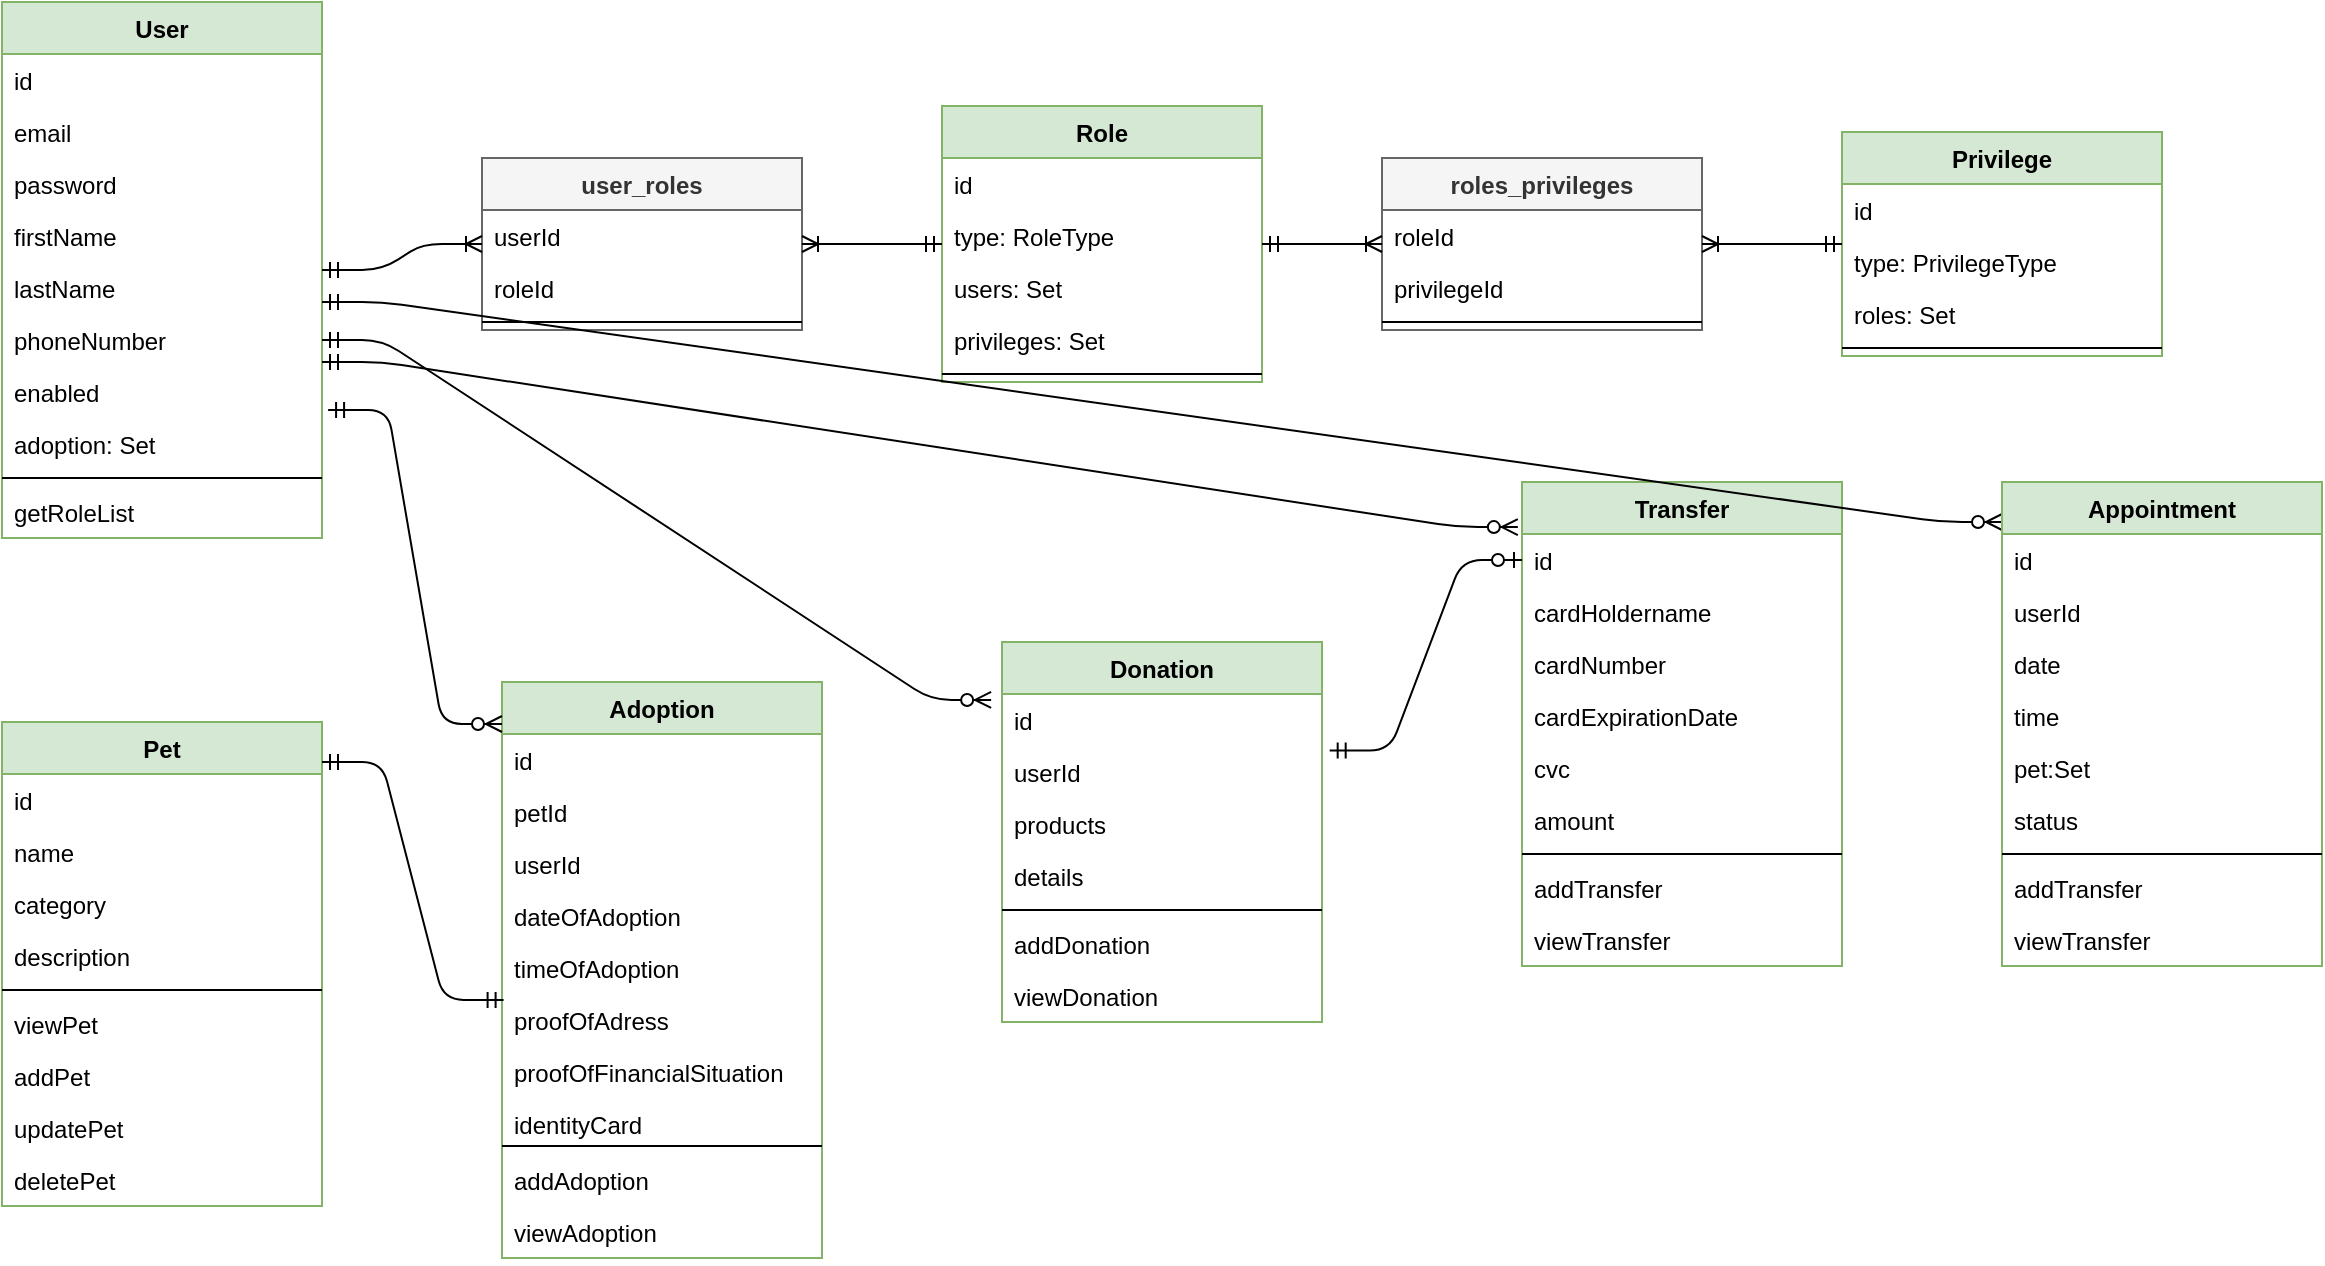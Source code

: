 <mxfile version="14.7.4" type="embed" pages="2"><diagram id="1iNeDtqRumntLxgnwPfv" name="db"><mxGraphModel dx="1148" dy="421" grid="1" gridSize="10" guides="1" tooltips="1" connect="1" arrows="1" fold="1" page="1" pageScale="1" pageWidth="850" pageHeight="1100" math="0" shadow="0"><root><mxCell id="0"/><mxCell id="1" parent="0"/><mxCell id="108" value="User" style="swimlane;fontStyle=1;align=center;verticalAlign=top;childLayout=stackLayout;horizontal=1;startSize=26;horizontalStack=0;resizeParent=1;resizeParentMax=0;resizeLast=0;collapsible=1;marginBottom=0;fillColor=#d5e8d4;strokeColor=#82b366;" parent="1" vertex="1"><mxGeometry x="40" y="40" width="160" height="268" as="geometry"/></mxCell><mxCell id="109" value="id" style="text;strokeColor=none;fillColor=none;align=left;verticalAlign=top;spacingLeft=4;spacingRight=4;overflow=hidden;rotatable=0;points=[[0,0.5],[1,0.5]];portConstraint=eastwest;" parent="108" vertex="1"><mxGeometry y="26" width="160" height="26" as="geometry"/></mxCell><mxCell id="110" value="email" style="text;strokeColor=none;fillColor=none;align=left;verticalAlign=top;spacingLeft=4;spacingRight=4;overflow=hidden;rotatable=0;points=[[0,0.5],[1,0.5]];portConstraint=eastwest;" parent="108" vertex="1"><mxGeometry y="52" width="160" height="26" as="geometry"/></mxCell><mxCell id="111" value="password" style="text;strokeColor=none;fillColor=none;align=left;verticalAlign=top;spacingLeft=4;spacingRight=4;overflow=hidden;rotatable=0;points=[[0,0.5],[1,0.5]];portConstraint=eastwest;" parent="108" vertex="1"><mxGeometry y="78" width="160" height="26" as="geometry"/></mxCell><mxCell id="113" value="firstName" style="text;strokeColor=none;fillColor=none;align=left;verticalAlign=top;spacingLeft=4;spacingRight=4;overflow=hidden;rotatable=0;points=[[0,0.5],[1,0.5]];portConstraint=eastwest;" parent="108" vertex="1"><mxGeometry y="104" width="160" height="26" as="geometry"/></mxCell><mxCell id="114" value="lastName" style="text;strokeColor=none;fillColor=none;align=left;verticalAlign=top;spacingLeft=4;spacingRight=4;overflow=hidden;rotatable=0;points=[[0,0.5],[1,0.5]];portConstraint=eastwest;" parent="108" vertex="1"><mxGeometry y="130" width="160" height="26" as="geometry"/></mxCell><mxCell id="115" value="phoneNumber" style="text;strokeColor=none;fillColor=none;align=left;verticalAlign=top;spacingLeft=4;spacingRight=4;overflow=hidden;rotatable=0;points=[[0,0.5],[1,0.5]];portConstraint=eastwest;" parent="108" vertex="1"><mxGeometry y="156" width="160" height="26" as="geometry"/></mxCell><mxCell id="183" value="enabled" style="text;strokeColor=none;fillColor=none;align=left;verticalAlign=top;spacingLeft=4;spacingRight=4;overflow=hidden;rotatable=0;points=[[0,0.5],[1,0.5]];portConstraint=eastwest;" parent="108" vertex="1"><mxGeometry y="182" width="160" height="26" as="geometry"/></mxCell><mxCell id="208" value="adoption: Set" style="text;strokeColor=none;fillColor=none;align=left;verticalAlign=top;spacingLeft=4;spacingRight=4;overflow=hidden;rotatable=0;points=[[0,0.5],[1,0.5]];portConstraint=eastwest;" vertex="1" parent="108"><mxGeometry y="208" width="160" height="26" as="geometry"/></mxCell><mxCell id="116" value="" style="line;strokeWidth=1;fillColor=none;align=left;verticalAlign=middle;spacingTop=-1;spacingLeft=3;spacingRight=3;rotatable=0;labelPosition=right;points=[];portConstraint=eastwest;" parent="108" vertex="1"><mxGeometry y="234" width="160" height="8" as="geometry"/></mxCell><mxCell id="117" value="getRoleList" style="text;strokeColor=none;fillColor=none;align=left;verticalAlign=top;spacingLeft=4;spacingRight=4;overflow=hidden;rotatable=0;points=[[0,0.5],[1,0.5]];portConstraint=eastwest;" parent="108" vertex="1"><mxGeometry y="242" width="160" height="26" as="geometry"/></mxCell><mxCell id="131" value="Role" style="swimlane;fontStyle=1;align=center;verticalAlign=top;childLayout=stackLayout;horizontal=1;startSize=26;horizontalStack=0;resizeParent=1;resizeParentMax=0;resizeLast=0;collapsible=1;marginBottom=0;fillColor=#d5e8d4;strokeColor=#82b366;" parent="1" vertex="1"><mxGeometry x="510" y="92" width="160" height="138" as="geometry"/></mxCell><mxCell id="132" value="id" style="text;strokeColor=none;fillColor=none;align=left;verticalAlign=top;spacingLeft=4;spacingRight=4;overflow=hidden;rotatable=0;points=[[0,0.5],[1,0.5]];portConstraint=eastwest;" parent="131" vertex="1"><mxGeometry y="26" width="160" height="26" as="geometry"/></mxCell><mxCell id="133" value="type: RoleType" style="text;strokeColor=none;fillColor=none;align=left;verticalAlign=top;spacingLeft=4;spacingRight=4;overflow=hidden;rotatable=0;points=[[0,0.5],[1,0.5]];portConstraint=eastwest;" parent="131" vertex="1"><mxGeometry y="52" width="160" height="26" as="geometry"/></mxCell><mxCell id="138" value="users: Set" style="text;strokeColor=none;fillColor=none;align=left;verticalAlign=top;spacingLeft=4;spacingRight=4;overflow=hidden;rotatable=0;points=[[0,0.5],[1,0.5]];portConstraint=eastwest;" parent="131" vertex="1"><mxGeometry y="78" width="160" height="26" as="geometry"/></mxCell><mxCell id="152" value="privileges: Set" style="text;strokeColor=none;fillColor=none;align=left;verticalAlign=top;spacingLeft=4;spacingRight=4;overflow=hidden;rotatable=0;points=[[0,0.5],[1,0.5]];portConstraint=eastwest;" parent="131" vertex="1"><mxGeometry y="104" width="160" height="26" as="geometry"/></mxCell><mxCell id="139" value="" style="line;strokeWidth=1;fillColor=none;align=left;verticalAlign=middle;spacingTop=-1;spacingLeft=3;spacingRight=3;rotatable=0;labelPosition=right;points=[];portConstraint=eastwest;" parent="131" vertex="1"><mxGeometry y="130" width="160" height="8" as="geometry"/></mxCell><mxCell id="154" value="Privilege" style="swimlane;fontStyle=1;align=center;verticalAlign=top;childLayout=stackLayout;horizontal=1;startSize=26;horizontalStack=0;resizeParent=1;resizeParentMax=0;resizeLast=0;collapsible=1;marginBottom=0;fillColor=#d5e8d4;strokeColor=#82b366;" parent="1" vertex="1"><mxGeometry x="960" y="105" width="160" height="112" as="geometry"/></mxCell><mxCell id="155" value="id" style="text;strokeColor=none;fillColor=none;align=left;verticalAlign=top;spacingLeft=4;spacingRight=4;overflow=hidden;rotatable=0;points=[[0,0.5],[1,0.5]];portConstraint=eastwest;" parent="154" vertex="1"><mxGeometry y="26" width="160" height="26" as="geometry"/></mxCell><mxCell id="156" value="type: PrivilegeType" style="text;strokeColor=none;fillColor=none;align=left;verticalAlign=top;spacingLeft=4;spacingRight=4;overflow=hidden;rotatable=0;points=[[0,0.5],[1,0.5]];portConstraint=eastwest;" parent="154" vertex="1"><mxGeometry y="52" width="160" height="26" as="geometry"/></mxCell><mxCell id="158" value="roles: Set" style="text;strokeColor=none;fillColor=none;align=left;verticalAlign=top;spacingLeft=4;spacingRight=4;overflow=hidden;rotatable=0;points=[[0,0.5],[1,0.5]];portConstraint=eastwest;" parent="154" vertex="1"><mxGeometry y="78" width="160" height="26" as="geometry"/></mxCell><mxCell id="160" value="" style="line;strokeWidth=1;fillColor=none;align=left;verticalAlign=middle;spacingTop=-1;spacingLeft=3;spacingRight=3;rotatable=0;labelPosition=right;points=[];portConstraint=eastwest;" parent="154" vertex="1"><mxGeometry y="104" width="160" height="8" as="geometry"/></mxCell><mxCell id="162" value="roles_privileges" style="swimlane;fontStyle=1;align=center;verticalAlign=top;childLayout=stackLayout;horizontal=1;startSize=26;horizontalStack=0;resizeParent=1;resizeParentMax=0;resizeLast=0;collapsible=1;marginBottom=0;fillColor=#f5f5f5;strokeColor=#666666;fontColor=#333333;" parent="1" vertex="1"><mxGeometry x="730" y="118" width="160" height="86" as="geometry"/></mxCell><mxCell id="163" value="roleId" style="text;strokeColor=none;fillColor=none;align=left;verticalAlign=top;spacingLeft=4;spacingRight=4;overflow=hidden;rotatable=0;points=[[0,0.5],[1,0.5]];portConstraint=eastwest;" parent="162" vertex="1"><mxGeometry y="26" width="160" height="26" as="geometry"/></mxCell><mxCell id="164" value="privilegeId" style="text;strokeColor=none;fillColor=none;align=left;verticalAlign=top;spacingLeft=4;spacingRight=4;overflow=hidden;rotatable=0;points=[[0,0.5],[1,0.5]];portConstraint=eastwest;" parent="162" vertex="1"><mxGeometry y="52" width="160" height="26" as="geometry"/></mxCell><mxCell id="168" value="" style="line;strokeWidth=1;fillColor=none;align=left;verticalAlign=middle;spacingTop=-1;spacingLeft=3;spacingRight=3;rotatable=0;labelPosition=right;points=[];portConstraint=eastwest;" parent="162" vertex="1"><mxGeometry y="78" width="160" height="8" as="geometry"/></mxCell><mxCell id="171" value="user_roles" style="swimlane;fontStyle=1;align=center;verticalAlign=top;childLayout=stackLayout;horizontal=1;startSize=26;horizontalStack=0;resizeParent=1;resizeParentMax=0;resizeLast=0;collapsible=1;marginBottom=0;fillColor=#f5f5f5;strokeColor=#666666;fontColor=#333333;" parent="1" vertex="1"><mxGeometry x="280" y="118" width="160" height="86" as="geometry"/></mxCell><mxCell id="172" value="userId" style="text;strokeColor=none;fillColor=none;align=left;verticalAlign=top;spacingLeft=4;spacingRight=4;overflow=hidden;rotatable=0;points=[[0,0.5],[1,0.5]];portConstraint=eastwest;" parent="171" vertex="1"><mxGeometry y="26" width="160" height="26" as="geometry"/></mxCell><mxCell id="173" value="roleId" style="text;strokeColor=none;fillColor=none;align=left;verticalAlign=top;spacingLeft=4;spacingRight=4;overflow=hidden;rotatable=0;points=[[0,0.5],[1,0.5]];portConstraint=eastwest;" parent="171" vertex="1"><mxGeometry y="52" width="160" height="26" as="geometry"/></mxCell><mxCell id="174" value="" style="line;strokeWidth=1;fillColor=none;align=left;verticalAlign=middle;spacingTop=-1;spacingLeft=3;spacingRight=3;rotatable=0;labelPosition=right;points=[];portConstraint=eastwest;" parent="171" vertex="1"><mxGeometry y="78" width="160" height="8" as="geometry"/></mxCell><mxCell id="176" value="" style="edgeStyle=entityRelationEdgeStyle;fontSize=12;html=1;endArrow=ERoneToMany;startArrow=ERmandOne;" parent="1" source="108" target="171" edge="1"><mxGeometry width="100" height="100" relative="1" as="geometry"><mxPoint x="300" y="245" as="sourcePoint"/><mxPoint x="400" y="245" as="targetPoint"/></mxGeometry></mxCell><mxCell id="177" value="" style="edgeStyle=entityRelationEdgeStyle;fontSize=12;html=1;endArrow=ERoneToMany;startArrow=ERmandOne;" parent="1" source="131" target="171" edge="1"><mxGeometry width="100" height="100" relative="1" as="geometry"><mxPoint x="480" y="215" as="sourcePoint"/><mxPoint x="440" y="308" as="targetPoint"/></mxGeometry></mxCell><mxCell id="178" value="" style="edgeStyle=entityRelationEdgeStyle;fontSize=12;html=1;endArrow=ERoneToMany;startArrow=ERmandOne;" parent="1" source="131" target="162" edge="1"><mxGeometry width="100" height="100" relative="1" as="geometry"><mxPoint x="600" y="344.0" as="sourcePoint"/><mxPoint x="670" y="305" as="targetPoint"/></mxGeometry></mxCell><mxCell id="179" value="" style="edgeStyle=entityRelationEdgeStyle;fontSize=12;html=1;endArrow=ERoneToMany;startArrow=ERmandOne;" parent="1" source="154" target="162" edge="1"><mxGeometry width="100" height="100" relative="1" as="geometry"><mxPoint x="940" y="425.0" as="sourcePoint"/><mxPoint x="830" y="425" as="targetPoint"/></mxGeometry></mxCell><mxCell id="184" value="Pet" style="swimlane;fontStyle=1;align=center;verticalAlign=top;childLayout=stackLayout;horizontal=1;startSize=26;horizontalStack=0;resizeParent=1;resizeParentMax=0;resizeLast=0;collapsible=1;marginBottom=0;fillColor=#d5e8d4;strokeColor=#82b366;" vertex="1" parent="1"><mxGeometry x="40" y="400" width="160" height="242" as="geometry"/></mxCell><mxCell id="185" value="id" style="text;strokeColor=none;fillColor=none;align=left;verticalAlign=top;spacingLeft=4;spacingRight=4;overflow=hidden;rotatable=0;points=[[0,0.5],[1,0.5]];portConstraint=eastwest;" vertex="1" parent="184"><mxGeometry y="26" width="160" height="26" as="geometry"/></mxCell><mxCell id="186" value="name" style="text;strokeColor=none;fillColor=none;align=left;verticalAlign=top;spacingLeft=4;spacingRight=4;overflow=hidden;rotatable=0;points=[[0,0.5],[1,0.5]];portConstraint=eastwest;" vertex="1" parent="184"><mxGeometry y="52" width="160" height="26" as="geometry"/></mxCell><mxCell id="188" value="category" style="text;strokeColor=none;fillColor=none;align=left;verticalAlign=top;spacingLeft=4;spacingRight=4;overflow=hidden;rotatable=0;points=[[0,0.5],[1,0.5]];portConstraint=eastwest;" vertex="1" parent="184"><mxGeometry y="78" width="160" height="26" as="geometry"/></mxCell><mxCell id="187" value="description" style="text;strokeColor=none;fillColor=none;align=left;verticalAlign=top;spacingLeft=4;spacingRight=4;overflow=hidden;rotatable=0;points=[[0,0.5],[1,0.5]];portConstraint=eastwest;" vertex="1" parent="184"><mxGeometry y="104" width="160" height="26" as="geometry"/></mxCell><mxCell id="190" value="" style="line;strokeWidth=1;fillColor=none;align=left;verticalAlign=middle;spacingTop=-1;spacingLeft=3;spacingRight=3;rotatable=0;labelPosition=right;points=[];portConstraint=eastwest;" vertex="1" parent="184"><mxGeometry y="130" width="160" height="8" as="geometry"/></mxCell><mxCell id="194" value="viewPet" style="text;strokeColor=none;fillColor=none;align=left;verticalAlign=top;spacingLeft=4;spacingRight=4;overflow=hidden;rotatable=0;points=[[0,0.5],[1,0.5]];portConstraint=eastwest;" vertex="1" parent="184"><mxGeometry y="138" width="160" height="26" as="geometry"/></mxCell><mxCell id="191" value="addPet" style="text;strokeColor=none;fillColor=none;align=left;verticalAlign=top;spacingLeft=4;spacingRight=4;overflow=hidden;rotatable=0;points=[[0,0.5],[1,0.5]];portConstraint=eastwest;" vertex="1" parent="184"><mxGeometry y="164" width="160" height="26" as="geometry"/></mxCell><mxCell id="192" value="updatePet" style="text;strokeColor=none;fillColor=none;align=left;verticalAlign=top;spacingLeft=4;spacingRight=4;overflow=hidden;rotatable=0;points=[[0,0.5],[1,0.5]];portConstraint=eastwest;" vertex="1" parent="184"><mxGeometry y="190" width="160" height="26" as="geometry"/></mxCell><mxCell id="193" value="deletePet" style="text;strokeColor=none;fillColor=none;align=left;verticalAlign=top;spacingLeft=4;spacingRight=4;overflow=hidden;rotatable=0;points=[[0,0.5],[1,0.5]];portConstraint=eastwest;" vertex="1" parent="184"><mxGeometry y="216" width="160" height="26" as="geometry"/></mxCell><mxCell id="195" value="Adoption" style="swimlane;fontStyle=1;align=center;verticalAlign=top;childLayout=stackLayout;horizontal=1;startSize=26;horizontalStack=0;resizeParent=1;resizeParentMax=0;resizeLast=0;collapsible=1;marginBottom=0;fillColor=#d5e8d4;strokeColor=#82b366;" vertex="1" parent="1"><mxGeometry x="290" y="380" width="160" height="288" as="geometry"/></mxCell><mxCell id="196" value="id" style="text;strokeColor=none;fillColor=none;align=left;verticalAlign=top;spacingLeft=4;spacingRight=4;overflow=hidden;rotatable=0;points=[[0,0.5],[1,0.5]];portConstraint=eastwest;" vertex="1" parent="195"><mxGeometry y="26" width="160" height="26" as="geometry"/></mxCell><mxCell id="206" value="petId" style="text;strokeColor=none;fillColor=none;align=left;verticalAlign=top;spacingLeft=4;spacingRight=4;overflow=hidden;rotatable=0;points=[[0,0.5],[1,0.5]];portConstraint=eastwest;" vertex="1" parent="195"><mxGeometry y="52" width="160" height="26" as="geometry"/></mxCell><mxCell id="207" value="userId" style="text;strokeColor=none;fillColor=none;align=left;verticalAlign=top;spacingLeft=4;spacingRight=4;overflow=hidden;rotatable=0;points=[[0,0.5],[1,0.5]];portConstraint=eastwest;" vertex="1" parent="195"><mxGeometry y="78" width="160" height="26" as="geometry"/></mxCell><mxCell id="197" value="dateOfAdoption" style="text;strokeColor=none;fillColor=none;align=left;verticalAlign=top;spacingLeft=4;spacingRight=4;overflow=hidden;rotatable=0;points=[[0,0.5],[1,0.5]];portConstraint=eastwest;" vertex="1" parent="195"><mxGeometry y="104" width="160" height="26" as="geometry"/></mxCell><mxCell id="198" value="timeOfAdoption" style="text;strokeColor=none;fillColor=none;align=left;verticalAlign=top;spacingLeft=4;spacingRight=4;overflow=hidden;rotatable=0;points=[[0,0.5],[1,0.5]];portConstraint=eastwest;" vertex="1" parent="195"><mxGeometry y="130" width="160" height="26" as="geometry"/></mxCell><mxCell id="199" value="proofOfAdress" style="text;strokeColor=none;fillColor=none;align=left;verticalAlign=top;spacingLeft=4;spacingRight=4;overflow=hidden;rotatable=0;points=[[0,0.5],[1,0.5]];portConstraint=eastwest;" vertex="1" parent="195"><mxGeometry y="156" width="160" height="26" as="geometry"/></mxCell><mxCell id="205" value="proofOfFinancialSituation" style="text;strokeColor=none;fillColor=none;align=left;verticalAlign=top;spacingLeft=4;spacingRight=4;overflow=hidden;rotatable=0;points=[[0,0.5],[1,0.5]];portConstraint=eastwest;" vertex="1" parent="195"><mxGeometry y="182" width="160" height="26" as="geometry"/></mxCell><mxCell id="201" value="identityCard" style="text;strokeColor=none;fillColor=none;align=left;verticalAlign=top;spacingLeft=4;spacingRight=4;overflow=hidden;rotatable=0;points=[[0,0.5],[1,0.5]];portConstraint=eastwest;" vertex="1" parent="195"><mxGeometry y="208" width="160" height="20" as="geometry"/></mxCell><mxCell id="200" value="" style="line;strokeWidth=1;fillColor=none;align=left;verticalAlign=middle;spacingTop=-1;spacingLeft=3;spacingRight=3;rotatable=0;labelPosition=right;points=[];portConstraint=eastwest;" vertex="1" parent="195"><mxGeometry y="228" width="160" height="8" as="geometry"/></mxCell><mxCell id="209" value="addAdoption" style="text;strokeColor=none;fillColor=none;align=left;verticalAlign=top;spacingLeft=4;spacingRight=4;overflow=hidden;rotatable=0;points=[[0,0.5],[1,0.5]];portConstraint=eastwest;" vertex="1" parent="195"><mxGeometry y="236" width="160" height="26" as="geometry"/></mxCell><mxCell id="203" value="viewAdoption" style="text;strokeColor=none;fillColor=none;align=left;verticalAlign=top;spacingLeft=4;spacingRight=4;overflow=hidden;rotatable=0;points=[[0,0.5],[1,0.5]];portConstraint=eastwest;" vertex="1" parent="195"><mxGeometry y="262" width="160" height="26" as="geometry"/></mxCell><mxCell id="211" value="" style="edgeStyle=entityRelationEdgeStyle;fontSize=12;html=1;endArrow=ERmandOne;startArrow=ERmandOne;entryX=0.005;entryY=1.115;entryDx=0;entryDy=0;entryPerimeter=0;" edge="1" parent="1" target="198"><mxGeometry width="100" height="100" relative="1" as="geometry"><mxPoint x="200" y="420" as="sourcePoint"/><mxPoint x="300" y="320" as="targetPoint"/></mxGeometry></mxCell><mxCell id="212" value="Donation" style="swimlane;fontStyle=1;align=center;verticalAlign=top;childLayout=stackLayout;horizontal=1;startSize=26;horizontalStack=0;resizeParent=1;resizeParentMax=0;resizeLast=0;collapsible=1;marginBottom=0;fillColor=#d5e8d4;strokeColor=#82b366;" vertex="1" parent="1"><mxGeometry x="540" y="360" width="160" height="190" as="geometry"/></mxCell><mxCell id="213" value="id" style="text;strokeColor=none;fillColor=none;align=left;verticalAlign=top;spacingLeft=4;spacingRight=4;overflow=hidden;rotatable=0;points=[[0,0.5],[1,0.5]];portConstraint=eastwest;" vertex="1" parent="212"><mxGeometry y="26" width="160" height="26" as="geometry"/></mxCell><mxCell id="215" value="userId" style="text;strokeColor=none;fillColor=none;align=left;verticalAlign=top;spacingLeft=4;spacingRight=4;overflow=hidden;rotatable=0;points=[[0,0.5],[1,0.5]];portConstraint=eastwest;" vertex="1" parent="212"><mxGeometry y="52" width="160" height="26" as="geometry"/></mxCell><mxCell id="216" value="products" style="text;strokeColor=none;fillColor=none;align=left;verticalAlign=top;spacingLeft=4;spacingRight=4;overflow=hidden;rotatable=0;points=[[0,0.5],[1,0.5]];portConstraint=eastwest;" vertex="1" parent="212"><mxGeometry y="78" width="160" height="26" as="geometry"/></mxCell><mxCell id="217" value="details" style="text;strokeColor=none;fillColor=none;align=left;verticalAlign=top;spacingLeft=4;spacingRight=4;overflow=hidden;rotatable=0;points=[[0,0.5],[1,0.5]];portConstraint=eastwest;" vertex="1" parent="212"><mxGeometry y="104" width="160" height="26" as="geometry"/></mxCell><mxCell id="221" value="" style="line;strokeWidth=1;fillColor=none;align=left;verticalAlign=middle;spacingTop=-1;spacingLeft=3;spacingRight=3;rotatable=0;labelPosition=right;points=[];portConstraint=eastwest;" vertex="1" parent="212"><mxGeometry y="130" width="160" height="8" as="geometry"/></mxCell><mxCell id="222" value="addDonation" style="text;strokeColor=none;fillColor=none;align=left;verticalAlign=top;spacingLeft=4;spacingRight=4;overflow=hidden;rotatable=0;points=[[0,0.5],[1,0.5]];portConstraint=eastwest;" vertex="1" parent="212"><mxGeometry y="138" width="160" height="26" as="geometry"/></mxCell><mxCell id="223" value="viewDonation" style="text;strokeColor=none;fillColor=none;align=left;verticalAlign=top;spacingLeft=4;spacingRight=4;overflow=hidden;rotatable=0;points=[[0,0.5],[1,0.5]];portConstraint=eastwest;" vertex="1" parent="212"><mxGeometry y="164" width="160" height="26" as="geometry"/></mxCell><mxCell id="225" value="" style="edgeStyle=entityRelationEdgeStyle;fontSize=12;html=1;endArrow=ERzeroToMany;startArrow=ERmandOne;exitX=1;exitY=0.5;exitDx=0;exitDy=0;entryX=-0.034;entryY=0.115;entryDx=0;entryDy=0;entryPerimeter=0;" edge="1" parent="1" source="115" target="213"><mxGeometry width="100" height="100" relative="1" as="geometry"><mxPoint x="420" y="420" as="sourcePoint"/><mxPoint x="520" y="320" as="targetPoint"/></mxGeometry></mxCell><mxCell id="226" value="" style="edgeStyle=entityRelationEdgeStyle;fontSize=12;html=1;endArrow=ERzeroToMany;startArrow=ERmandOne;exitX=1.019;exitY=0.846;exitDx=0;exitDy=0;exitPerimeter=0;" edge="1" parent="1" source="183"><mxGeometry width="100" height="100" relative="1" as="geometry"><mxPoint x="-30" y="290" as="sourcePoint"/><mxPoint x="290" y="401" as="targetPoint"/></mxGeometry></mxCell><mxCell id="227" value="Transfer" style="swimlane;fontStyle=1;align=center;verticalAlign=top;childLayout=stackLayout;horizontal=1;startSize=26;horizontalStack=0;resizeParent=1;resizeParentMax=0;resizeLast=0;collapsible=1;marginBottom=0;fillColor=#d5e8d4;strokeColor=#82b366;" vertex="1" parent="1"><mxGeometry x="800" y="280" width="160" height="242" as="geometry"/></mxCell><mxCell id="228" value="id" style="text;strokeColor=none;fillColor=none;align=left;verticalAlign=top;spacingLeft=4;spacingRight=4;overflow=hidden;rotatable=0;points=[[0,0.5],[1,0.5]];portConstraint=eastwest;" vertex="1" parent="227"><mxGeometry y="26" width="160" height="26" as="geometry"/></mxCell><mxCell id="229" value="cardHoldername" style="text;strokeColor=none;fillColor=none;align=left;verticalAlign=top;spacingLeft=4;spacingRight=4;overflow=hidden;rotatable=0;points=[[0,0.5],[1,0.5]];portConstraint=eastwest;" vertex="1" parent="227"><mxGeometry y="52" width="160" height="26" as="geometry"/></mxCell><mxCell id="230" value="cardNumber" style="text;strokeColor=none;fillColor=none;align=left;verticalAlign=top;spacingLeft=4;spacingRight=4;overflow=hidden;rotatable=0;points=[[0,0.5],[1,0.5]];portConstraint=eastwest;" vertex="1" parent="227"><mxGeometry y="78" width="160" height="26" as="geometry"/></mxCell><mxCell id="231" value="cardExpirationDate" style="text;strokeColor=none;fillColor=none;align=left;verticalAlign=top;spacingLeft=4;spacingRight=4;overflow=hidden;rotatable=0;points=[[0,0.5],[1,0.5]];portConstraint=eastwest;" vertex="1" parent="227"><mxGeometry y="104" width="160" height="26" as="geometry"/></mxCell><mxCell id="252" value="" style="edgeStyle=entityRelationEdgeStyle;fontSize=12;html=1;endArrow=ERzeroToMany;startArrow=ERmandOne;exitX=1;exitY=0.769;exitDx=0;exitDy=0;exitPerimeter=0;" edge="1" parent="227" source="114"><mxGeometry width="100" height="100" relative="1" as="geometry"><mxPoint x="140" y="120" as="sourcePoint"/><mxPoint x="240" y="20" as="targetPoint"/></mxGeometry></mxCell><mxCell id="237" value="cvc" style="text;strokeColor=none;fillColor=none;align=left;verticalAlign=top;spacingLeft=4;spacingRight=4;overflow=hidden;rotatable=0;points=[[0,0.5],[1,0.5]];portConstraint=eastwest;" vertex="1" parent="227"><mxGeometry y="130" width="160" height="26" as="geometry"/></mxCell><mxCell id="236" value="amount" style="text;strokeColor=none;fillColor=none;align=left;verticalAlign=top;spacingLeft=4;spacingRight=4;overflow=hidden;rotatable=0;points=[[0,0.5],[1,0.5]];portConstraint=eastwest;" vertex="1" parent="227"><mxGeometry y="156" width="160" height="26" as="geometry"/></mxCell><mxCell id="232" value="" style="line;strokeWidth=1;fillColor=none;align=left;verticalAlign=middle;spacingTop=-1;spacingLeft=3;spacingRight=3;rotatable=0;labelPosition=right;points=[];portConstraint=eastwest;" vertex="1" parent="227"><mxGeometry y="182" width="160" height="8" as="geometry"/></mxCell><mxCell id="233" value="addTransfer" style="text;strokeColor=none;fillColor=none;align=left;verticalAlign=top;spacingLeft=4;spacingRight=4;overflow=hidden;rotatable=0;points=[[0,0.5],[1,0.5]];portConstraint=eastwest;" vertex="1" parent="227"><mxGeometry y="190" width="160" height="26" as="geometry"/></mxCell><mxCell id="234" value="viewTransfer" style="text;strokeColor=none;fillColor=none;align=left;verticalAlign=top;spacingLeft=4;spacingRight=4;overflow=hidden;rotatable=0;points=[[0,0.5],[1,0.5]];portConstraint=eastwest;" vertex="1" parent="227"><mxGeometry y="216" width="160" height="26" as="geometry"/></mxCell><mxCell id="238" value="" style="edgeStyle=entityRelationEdgeStyle;fontSize=12;html=1;endArrow=ERzeroToOne;startArrow=ERmandOne;exitX=1.024;exitY=0.088;exitDx=0;exitDy=0;exitPerimeter=0;entryX=0;entryY=0.5;entryDx=0;entryDy=0;" edge="1" parent="1" source="215" target="228"><mxGeometry width="100" height="100" relative="1" as="geometry"><mxPoint x="700" y="462" as="sourcePoint"/><mxPoint x="800" y="362" as="targetPoint"/></mxGeometry></mxCell><mxCell id="239" value="" style="edgeStyle=entityRelationEdgeStyle;fontSize=12;html=1;endArrow=ERzeroToMany;startArrow=ERmandOne;entryX=-0.013;entryY=-0.133;entryDx=0;entryDy=0;entryPerimeter=0;exitX=1;exitY=0.923;exitDx=0;exitDy=0;exitPerimeter=0;" edge="1" parent="1" source="115" target="228"><mxGeometry width="100" height="100" relative="1" as="geometry"><mxPoint x="210" y="220" as="sourcePoint"/><mxPoint x="790" y="350" as="targetPoint"/></mxGeometry></mxCell><mxCell id="241" value="Appointment" style="swimlane;fontStyle=1;align=center;verticalAlign=top;childLayout=stackLayout;horizontal=1;startSize=26;horizontalStack=0;resizeParent=1;resizeParentMax=0;resizeLast=0;collapsible=1;marginBottom=0;fillColor=#d5e8d4;strokeColor=#82b366;" vertex="1" parent="1"><mxGeometry x="1040" y="280" width="160" height="242" as="geometry"/></mxCell><mxCell id="242" value="id" style="text;strokeColor=none;fillColor=none;align=left;verticalAlign=top;spacingLeft=4;spacingRight=4;overflow=hidden;rotatable=0;points=[[0,0.5],[1,0.5]];portConstraint=eastwest;" vertex="1" parent="241"><mxGeometry y="26" width="160" height="26" as="geometry"/></mxCell><mxCell id="243" value="userId" style="text;strokeColor=none;fillColor=none;align=left;verticalAlign=top;spacingLeft=4;spacingRight=4;overflow=hidden;rotatable=0;points=[[0,0.5],[1,0.5]];portConstraint=eastwest;" vertex="1" parent="241"><mxGeometry y="52" width="160" height="26" as="geometry"/></mxCell><mxCell id="244" value="date" style="text;strokeColor=none;fillColor=none;align=left;verticalAlign=top;spacingLeft=4;spacingRight=4;overflow=hidden;rotatable=0;points=[[0,0.5],[1,0.5]];portConstraint=eastwest;" vertex="1" parent="241"><mxGeometry y="78" width="160" height="26" as="geometry"/></mxCell><mxCell id="245" value="time" style="text;strokeColor=none;fillColor=none;align=left;verticalAlign=top;spacingLeft=4;spacingRight=4;overflow=hidden;rotatable=0;points=[[0,0.5],[1,0.5]];portConstraint=eastwest;" vertex="1" parent="241"><mxGeometry y="104" width="160" height="26" as="geometry"/></mxCell><mxCell id="246" value="pet:Set" style="text;strokeColor=none;fillColor=none;align=left;verticalAlign=top;spacingLeft=4;spacingRight=4;overflow=hidden;rotatable=0;points=[[0,0.5],[1,0.5]];portConstraint=eastwest;" vertex="1" parent="241"><mxGeometry y="130" width="160" height="26" as="geometry"/></mxCell><mxCell id="247" value="status" style="text;strokeColor=none;fillColor=none;align=left;verticalAlign=top;spacingLeft=4;spacingRight=4;overflow=hidden;rotatable=0;points=[[0,0.5],[1,0.5]];portConstraint=eastwest;" vertex="1" parent="241"><mxGeometry y="156" width="160" height="26" as="geometry"/></mxCell><mxCell id="248" value="" style="line;strokeWidth=1;fillColor=none;align=left;verticalAlign=middle;spacingTop=-1;spacingLeft=3;spacingRight=3;rotatable=0;labelPosition=right;points=[];portConstraint=eastwest;" vertex="1" parent="241"><mxGeometry y="182" width="160" height="8" as="geometry"/></mxCell><mxCell id="249" value="addTransfer" style="text;strokeColor=none;fillColor=none;align=left;verticalAlign=top;spacingLeft=4;spacingRight=4;overflow=hidden;rotatable=0;points=[[0,0.5],[1,0.5]];portConstraint=eastwest;" vertex="1" parent="241"><mxGeometry y="190" width="160" height="26" as="geometry"/></mxCell><mxCell id="250" value="viewTransfer" style="text;strokeColor=none;fillColor=none;align=left;verticalAlign=top;spacingLeft=4;spacingRight=4;overflow=hidden;rotatable=0;points=[[0,0.5],[1,0.5]];portConstraint=eastwest;" vertex="1" parent="241"><mxGeometry y="216" width="160" height="26" as="geometry"/></mxCell></root></mxGraphModel></diagram><diagram id="6aSCpI7C30CoJHbIULjT" name="routing"><mxGraphModel dx="1360" dy="1208" grid="1" gridSize="10" guides="1" tooltips="1" connect="1" arrows="1" fold="1" page="1" pageScale="1" pageWidth="850" pageHeight="1100" math="0" shadow="0"><root><mxCell id="RzLAN-Q7Uu7yfAdAAKND-0"/><mxCell id="RzLAN-Q7Uu7yfAdAAKND-1" parent="RzLAN-Q7Uu7yfAdAAKND-0"/><mxCell id="RzLAN-Q7Uu7yfAdAAKND-2" style="edgeStyle=orthogonalEdgeStyle;rounded=0;orthogonalLoop=1;jettySize=auto;html=1;entryX=0;entryY=0.5;entryDx=0;entryDy=0;" edge="1" parent="RzLAN-Q7Uu7yfAdAAKND-1" source="RzLAN-Q7Uu7yfAdAAKND-3" target="RzLAN-Q7Uu7yfAdAAKND-15"><mxGeometry relative="1" as="geometry"/></mxCell><mxCell id="RzLAN-Q7Uu7yfAdAAKND-3" value="home" style="rounded=0;whiteSpace=wrap;html=1;" vertex="1" parent="RzLAN-Q7Uu7yfAdAAKND-1"><mxGeometry x="530" y="90" width="120" height="60" as="geometry"/></mxCell><mxCell id="RzLAN-Q7Uu7yfAdAAKND-4" value="" style="edgeStyle=orthogonalEdgeStyle;rounded=0;orthogonalLoop=1;jettySize=auto;html=1;" edge="1" parent="RzLAN-Q7Uu7yfAdAAKND-1" source="RzLAN-Q7Uu7yfAdAAKND-6" target="RzLAN-Q7Uu7yfAdAAKND-8"><mxGeometry relative="1" as="geometry"/></mxCell><mxCell id="RzLAN-Q7Uu7yfAdAAKND-5" style="edgeStyle=orthogonalEdgeStyle;rounded=0;orthogonalLoop=1;jettySize=auto;html=1;entryX=0;entryY=0.5;entryDx=0;entryDy=0;" edge="1" parent="RzLAN-Q7Uu7yfAdAAKND-1" source="RzLAN-Q7Uu7yfAdAAKND-6" target="RzLAN-Q7Uu7yfAdAAKND-10"><mxGeometry relative="1" as="geometry"/></mxCell><mxCell id="RzLAN-Q7Uu7yfAdAAKND-6" value="landing" style="rounded=0;whiteSpace=wrap;html=1;fillColor=#fff2cc;strokeColor=#d6b656;" vertex="1" parent="RzLAN-Q7Uu7yfAdAAKND-1"><mxGeometry x="10" y="90" width="120" height="60" as="geometry"/></mxCell><mxCell id="RzLAN-Q7Uu7yfAdAAKND-7" style="edgeStyle=orthogonalEdgeStyle;rounded=0;orthogonalLoop=1;jettySize=auto;html=1;entryX=0;entryY=0.5;entryDx=0;entryDy=0;" edge="1" parent="RzLAN-Q7Uu7yfAdAAKND-1" source="RzLAN-Q7Uu7yfAdAAKND-8" target="RzLAN-Q7Uu7yfAdAAKND-3"><mxGeometry relative="1" as="geometry"/></mxCell><mxCell id="RzLAN-Q7Uu7yfAdAAKND-8" value="login" style="whiteSpace=wrap;html=1;rounded=0;" vertex="1" parent="RzLAN-Q7Uu7yfAdAAKND-1"><mxGeometry x="345" y="90" width="120" height="60" as="geometry"/></mxCell><mxCell id="RzLAN-Q7Uu7yfAdAAKND-9" style="edgeStyle=orthogonalEdgeStyle;rounded=0;orthogonalLoop=1;jettySize=auto;html=1;" edge="1" parent="RzLAN-Q7Uu7yfAdAAKND-1" source="RzLAN-Q7Uu7yfAdAAKND-10" target="RzLAN-Q7Uu7yfAdAAKND-8"><mxGeometry relative="1" as="geometry"/></mxCell><mxCell id="RzLAN-Q7Uu7yfAdAAKND-10" value="register" style="whiteSpace=wrap;html=1;rounded=0;" vertex="1" parent="RzLAN-Q7Uu7yfAdAAKND-1"><mxGeometry x="210" y="180" width="120" height="60" as="geometry"/></mxCell><mxCell id="RzLAN-Q7Uu7yfAdAAKND-11" style="edgeStyle=orthogonalEdgeStyle;rounded=0;orthogonalLoop=1;jettySize=auto;html=1;" edge="1" parent="RzLAN-Q7Uu7yfAdAAKND-1" source="RzLAN-Q7Uu7yfAdAAKND-15" target="RzLAN-Q7Uu7yfAdAAKND-20"><mxGeometry relative="1" as="geometry"/></mxCell><mxCell id="RzLAN-Q7Uu7yfAdAAKND-12" style="edgeStyle=orthogonalEdgeStyle;rounded=0;orthogonalLoop=1;jettySize=auto;html=1;entryX=0.5;entryY=0;entryDx=0;entryDy=0;" edge="1" parent="RzLAN-Q7Uu7yfAdAAKND-1" source="RzLAN-Q7Uu7yfAdAAKND-15" target="RzLAN-Q7Uu7yfAdAAKND-21"><mxGeometry relative="1" as="geometry"/></mxCell><mxCell id="RzLAN-Q7Uu7yfAdAAKND-13" style="edgeStyle=orthogonalEdgeStyle;rounded=0;orthogonalLoop=1;jettySize=auto;html=1;entryX=0;entryY=0.5;entryDx=0;entryDy=0;" edge="1" parent="RzLAN-Q7Uu7yfAdAAKND-1" source="RzLAN-Q7Uu7yfAdAAKND-15" target="RzLAN-Q7Uu7yfAdAAKND-19"><mxGeometry relative="1" as="geometry"/></mxCell><mxCell id="RzLAN-Q7Uu7yfAdAAKND-14" style="edgeStyle=orthogonalEdgeStyle;rounded=0;orthogonalLoop=1;jettySize=auto;html=1;entryX=0;entryY=0.5;entryDx=0;entryDy=0;" edge="1" parent="RzLAN-Q7Uu7yfAdAAKND-1" source="RzLAN-Q7Uu7yfAdAAKND-15" target="RzLAN-Q7Uu7yfAdAAKND-25"><mxGeometry relative="1" as="geometry"><Array as="points"><mxPoint x="900" y="120"/><mxPoint x="900" y="40"/></Array></mxGeometry></mxCell><mxCell id="RzLAN-Q7Uu7yfAdAAKND-15" value="projects" style="rounded=0;whiteSpace=wrap;html=1;" vertex="1" parent="RzLAN-Q7Uu7yfAdAAKND-1"><mxGeometry x="700" y="90" width="120" height="60" as="geometry"/></mxCell><mxCell id="RzLAN-Q7Uu7yfAdAAKND-16" value="" style="edgeStyle=orthogonalEdgeStyle;rounded=0;orthogonalLoop=1;jettySize=auto;html=1;" edge="1" parent="RzLAN-Q7Uu7yfAdAAKND-1" source="RzLAN-Q7Uu7yfAdAAKND-19" target="RzLAN-Q7Uu7yfAdAAKND-22"><mxGeometry relative="1" as="geometry"/></mxCell><mxCell id="RzLAN-Q7Uu7yfAdAAKND-17" style="edgeStyle=orthogonalEdgeStyle;rounded=0;orthogonalLoop=1;jettySize=auto;html=1;entryX=0;entryY=0.5;entryDx=0;entryDy=0;" edge="1" parent="RzLAN-Q7Uu7yfAdAAKND-1" source="RzLAN-Q7Uu7yfAdAAKND-19" target="RzLAN-Q7Uu7yfAdAAKND-23"><mxGeometry relative="1" as="geometry"/></mxCell><mxCell id="RzLAN-Q7Uu7yfAdAAKND-18" style="edgeStyle=orthogonalEdgeStyle;rounded=0;orthogonalLoop=1;jettySize=auto;html=1;entryX=0;entryY=0.5;entryDx=0;entryDy=0;" edge="1" parent="RzLAN-Q7Uu7yfAdAAKND-1" source="RzLAN-Q7Uu7yfAdAAKND-19" target="RzLAN-Q7Uu7yfAdAAKND-24"><mxGeometry relative="1" as="geometry"/></mxCell><mxCell id="RzLAN-Q7Uu7yfAdAAKND-19" value="backlog" style="rounded=0;whiteSpace=wrap;html=1;" vertex="1" parent="RzLAN-Q7Uu7yfAdAAKND-1"><mxGeometry x="1010" y="90" width="120" height="60" as="geometry"/></mxCell><mxCell id="RzLAN-Q7Uu7yfAdAAKND-20" value="add project form" style="rounded=0;whiteSpace=wrap;html=1;" vertex="1" parent="RzLAN-Q7Uu7yfAdAAKND-1"><mxGeometry x="700" y="180" width="120" height="60" as="geometry"/></mxCell><mxCell id="RzLAN-Q7Uu7yfAdAAKND-21" value="edit project form" style="rounded=0;whiteSpace=wrap;html=1;" vertex="1" parent="RzLAN-Q7Uu7yfAdAAKND-1"><mxGeometry x="840" y="180" width="120" height="60" as="geometry"/></mxCell><mxCell id="RzLAN-Q7Uu7yfAdAAKND-22" value="edit sprint form" style="whiteSpace=wrap;html=1;rounded=0;" vertex="1" parent="RzLAN-Q7Uu7yfAdAAKND-1"><mxGeometry x="1010" y="180" width="120" height="60" as="geometry"/></mxCell><mxCell id="RzLAN-Q7Uu7yfAdAAKND-23" value="add task form" style="rounded=0;whiteSpace=wrap;html=1;" vertex="1" parent="RzLAN-Q7Uu7yfAdAAKND-1"><mxGeometry x="1190" y="90" width="120" height="60" as="geometry"/></mxCell><mxCell id="RzLAN-Q7Uu7yfAdAAKND-24" value="edit task form" style="rounded=0;whiteSpace=wrap;html=1;" vertex="1" parent="RzLAN-Q7Uu7yfAdAAKND-1"><mxGeometry x="1190" y="170" width="120" height="60" as="geometry"/></mxCell><mxCell id="RzLAN-Q7Uu7yfAdAAKND-25" value="board" style="rounded=0;whiteSpace=wrap;html=1;fillColor=#d5e8d4;strokeColor=#82b366;" vertex="1" parent="RzLAN-Q7Uu7yfAdAAKND-1"><mxGeometry x="1010" y="10" width="120" height="60" as="geometry"/></mxCell></root></mxGraphModel></diagram></mxfile>